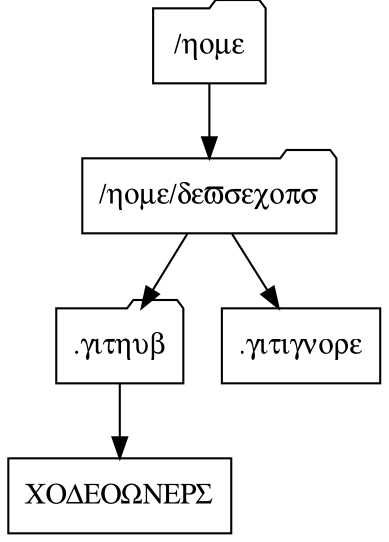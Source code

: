 digraph githubdirectory {
size="8,4";
node [fontname="Helvetica" fontsize=14 shape=box];
edge [fontname="Symbol" fontsize=10];
home [shape=folder fontname="Symbol" label="/home"];
devsecops [shape=folder fontname="Symbol" label="/home/devsecops"];
github [shape=folder fontname="Symbol" label=".github"];
codeowners [fontname="Symbol" label="CODEOWNERS"];
gitignore [fontname="Symbol" label=".gitignore"];
home -> devsecops;
devsecops -> github;
github -> codeowners;
devsecops -> gitignore;
}
